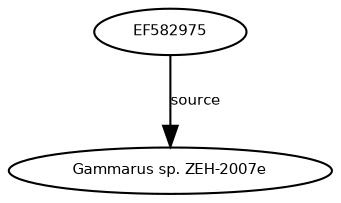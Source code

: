 digraph G {
size="3,3";
node [fontsize=7, fontname="Helvetica"];
edge [fontsize=7, fontname="Helvetica"];
node0 [label="Gammarus sp. ZEH-2007e", width=0.27433100247,height=0.27433100247];
node1 [label="EF582975", width=0.27433100247,height=0.27433100247];
node1 -> node0 [label="source"];
}

